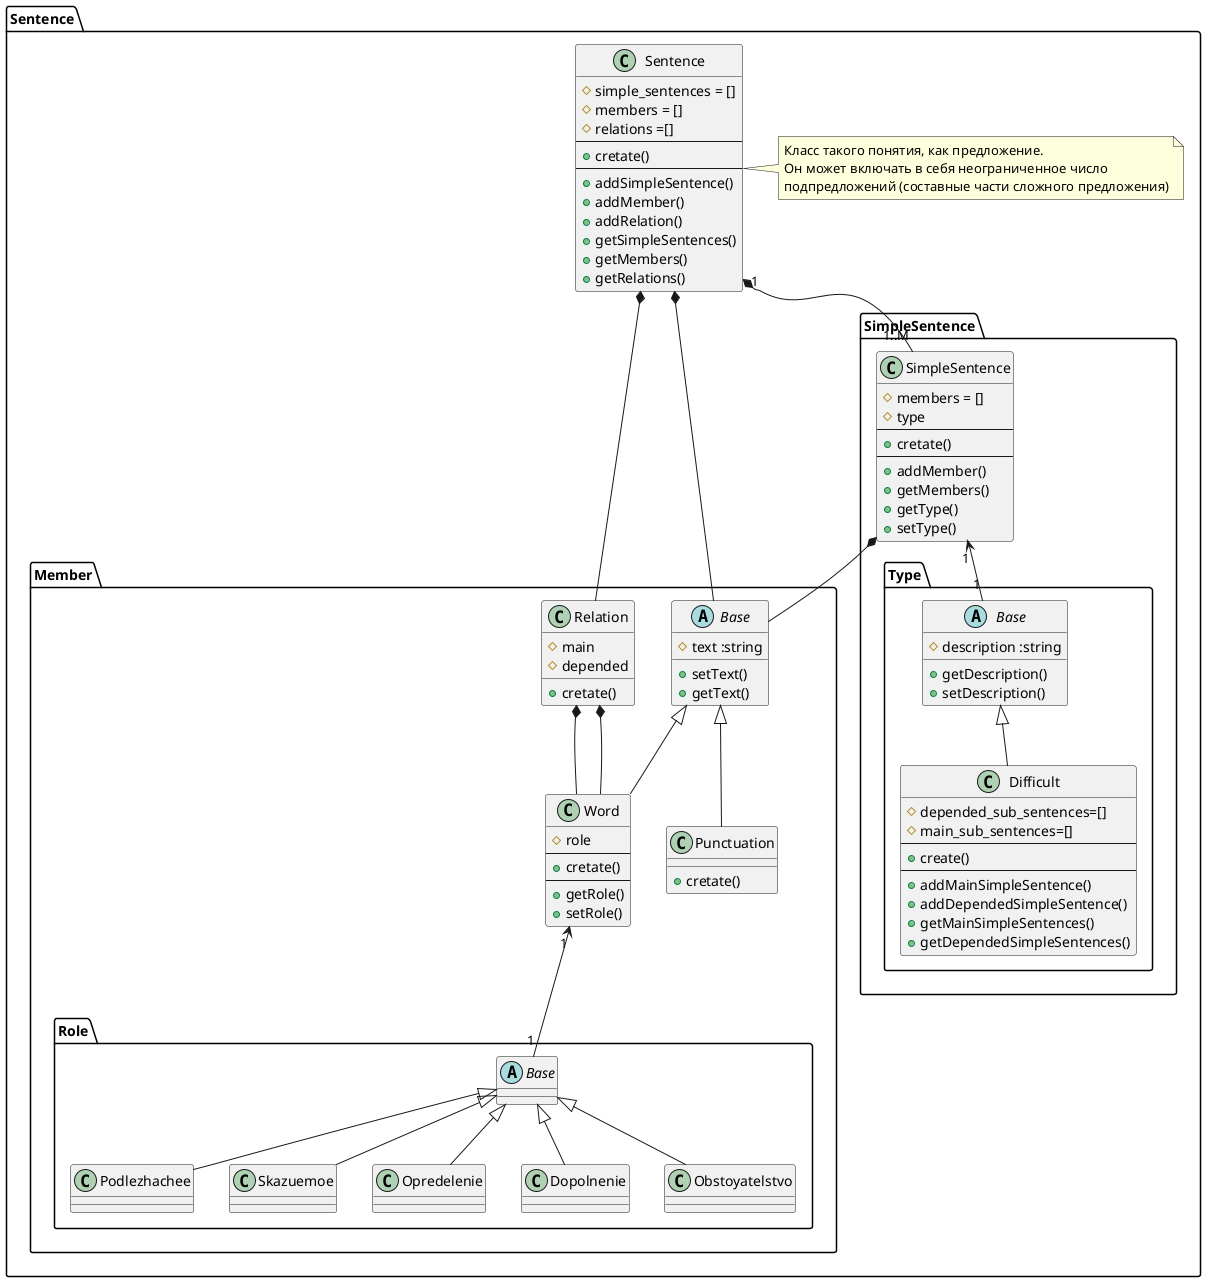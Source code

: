 @startuml

namespace Sentence{

    class Sentence{
        #simple_sentences = []
        #members = []
        #relations =[]
        --
        +cretate()
        --
        +addSimpleSentence()
        +addMember()
        +addRelation()
        +getSimpleSentences()
        +getMembers()
        +getRelations()
    }


    namespace Member{
        abstract class Base{
            #text :string
            +setText()
            +getText()
        }
        class Punctuation extends Base{
            +cretate()
        }
        class Word extends Base{
            #role
            --
            +cretate()
            --
            +getRole()
            +setRole()
        }

        class Relation{
            #main
            #depended
            +cretate()
        }


        namespace Role{
            abstract class Base
            class Podlezhachee extends Base
            class Skazuemoe extends Base
            class Opredelenie extends Base
            class Dopolnenie extends Base
            class Obstoyatelstvo extends Base

        }



        Sentence.Member.Word "1" <-- "1" Sentence.Member.Role.Base
        Sentence.Member.Relation *-- Sentence.Member.Word
        Sentence.Member.Relation *-- Sentence.Member.Word
    }



    namespace SimpleSentence{
        class SimpleSentence{
            #members = []
            #type
            --
            +cretate()
            --
            +addMember()
            +getMembers()
            +getType()
            +setType()
        }

        namespace Type{
            abstract class Base{
                #description :string
                +getDescription()
                +setDescription()
            }
                class Difficult extends Base{
                    #depended_sub_sentences=[]
                    #main_sub_sentences=[]
                    --
                    +create()
                    --
                    +addMainSimpleSentence()
                    +addDependedSimpleSentence()
                    +getMainSimpleSentences()
                    +getDependedSimpleSentences()
                }
        }


        Sentence.SimpleSentence.SimpleSentence "1" <-- "1" Sentence.SimpleSentence.Type.Base
        Sentence.SimpleSentence.SimpleSentence *-- Sentence.Member.Base


    }

    Sentence.Sentence *-- Sentence.Member.Relation
    Sentence.Sentence *-- Sentence.Member.Base

    Sentence.Sentence "1" *-- "1..M" Sentence.SimpleSentence.SimpleSentence

    class Sentence.Sentence
    note right: Класс такого понятия, как предложение. \nОн может включать в себя неограниченное число\nподпредложений (составные части сложного предложения)

}


@enduml